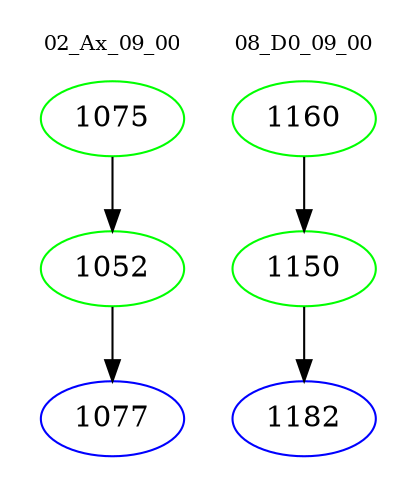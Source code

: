 digraph{
subgraph cluster_0 {
color = white
label = "02_Ax_09_00";
fontsize=10;
T0_1075 [label="1075", color="green"]
T0_1075 -> T0_1052 [color="black"]
T0_1052 [label="1052", color="green"]
T0_1052 -> T0_1077 [color="black"]
T0_1077 [label="1077", color="blue"]
}
subgraph cluster_1 {
color = white
label = "08_D0_09_00";
fontsize=10;
T1_1160 [label="1160", color="green"]
T1_1160 -> T1_1150 [color="black"]
T1_1150 [label="1150", color="green"]
T1_1150 -> T1_1182 [color="black"]
T1_1182 [label="1182", color="blue"]
}
}
